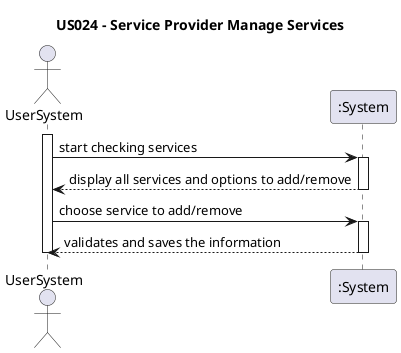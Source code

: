 @startuml
title US024 - Service Provider Manage Services
actor UserSystem
participant ":System" as System

actor UserSystem
participant ":System" as System

activate UserSystem
    UserSystem -> System : start checking services
    activate System
        System --> UserSystem : display all services and options to add/remove
    deactivate System

    UserSystem -> System : choose service to add/remove
    activate System
        System --> UserSystem : validates and saves the information
    deactivate System
deactivate UserSystem



@enduml